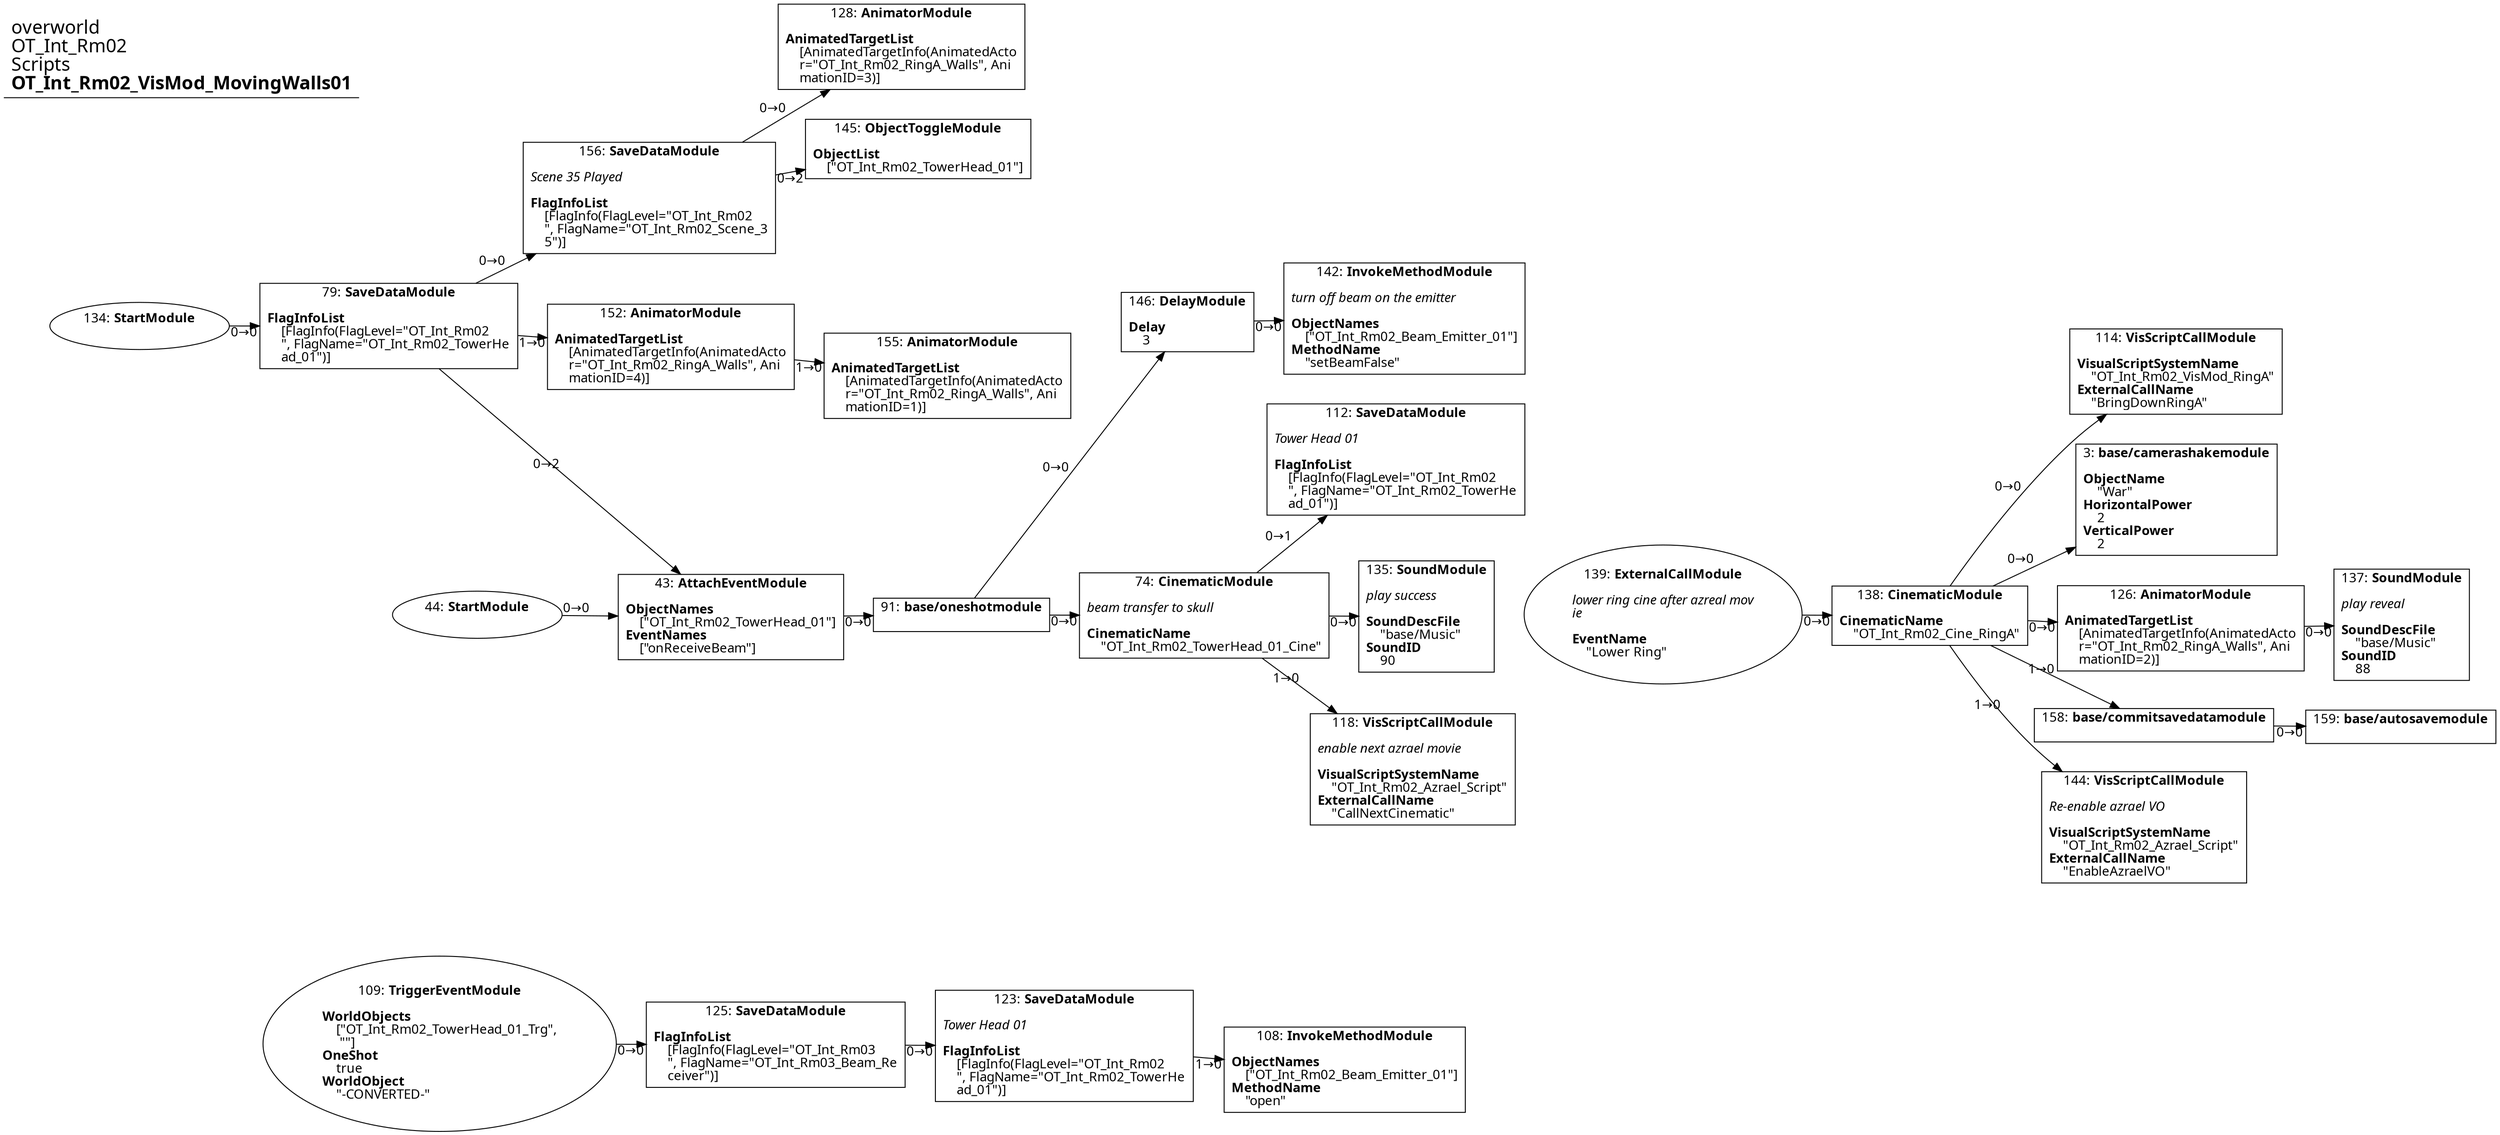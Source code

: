 digraph {
    layout = fdp;
    overlap = prism;
    sep = "+16";
    splines = spline;

    node [ shape = box ];

    graph [ fontname = "Segoe UI" ];
    node [ fontname = "Segoe UI" ];
    edge [ fontname = "Segoe UI" ];

    3 [ label = <3: <b>base/camerashakemodule</b><br/><br/><b>ObjectName</b><br align="left"/>    &quot;War&quot;<br align="left"/><b>HorizontalPower</b><br align="left"/>    2<br align="left"/><b>VerticalPower</b><br align="left"/>    2<br align="left"/>> ];
    3 [ pos = "0.65500003,-0.795!" ];

    43 [ label = <43: <b>AttachEventModule</b><br/><br/><b>ObjectNames</b><br align="left"/>    [&quot;OT_Int_Rm02_TowerHead_01&quot;]<br align="left"/><b>EventNames</b><br align="left"/>    [&quot;onReceiveBeam&quot;]<br align="left"/>> ];
    43 [ pos = "-0.91,-0.92700005!" ];
    43 -> 91 [ label = "0→0" ];

    44 [ label = <44: <b>StartModule</b><br/><br/>> ];
    44 [ shape = oval ]
    44 [ pos = "-1.266,-0.92700005!" ];
    44 -> 43 [ label = "0→0" ];

    74 [ label = <74: <b>CinematicModule</b><br/><br/><i>beam transfer to skull<br align="left"/></i><br align="left"/><b>CinematicName</b><br align="left"/>    &quot;OT_Int_Rm02_TowerHead_01_Cine&quot;<br align="left"/>> ];
    74 [ pos = "-0.44900003,-0.92700005!" ];
    74 -> 135 [ label = "0→0" ];
    74 -> 112 [ label = "0→1" ];
    74 -> 118 [ label = "1→0" ];

    79 [ label = <79: <b>SaveDataModule</b><br/><br/><b>FlagInfoList</b><br align="left"/>    [FlagInfo(FlagLevel=&quot;OT_Int_Rm02<br align="left"/>    &quot;, FlagName=&quot;OT_Int_Rm02_TowerHe<br align="left"/>    ad_01&quot;)]<br align="left"/>> ];
    79 [ pos = "-1.4000001,-0.587!" ];
    79 -> 43 [ label = "0→2" ];
    79 -> 152 [ label = "1→0" ];
    79 -> 156 [ label = "0→0" ];

    91 [ label = <91: <b>base/oneshotmodule</b><br/><br/>> ];
    91 [ pos = "-0.63100004,-0.92700005!" ];
    91 -> 74 [ label = "0→0" ];
    91 -> 146 [ label = "0→0" ];

    108 [ label = <108: <b>InvokeMethodModule</b><br/><br/><b>ObjectNames</b><br align="left"/>    [&quot;OT_Int_Rm02_Beam_Emitter_01&quot;]<br align="left"/><b>MethodName</b><br align="left"/>    &quot;open&quot;<br align="left"/>> ];
    108 [ pos = "-0.37,-1.4580001!" ];

    109 [ label = <109: <b>TriggerEventModule</b><br/><br/><b>WorldObjects</b><br align="left"/>    [&quot;OT_Int_Rm02_TowerHead_01_Trg&quot;,<br align="left"/>     &quot;&quot;]<br align="left"/><b>OneShot</b><br align="left"/>    true<br align="left"/><b>WorldObject</b><br align="left"/>    &quot;-CONVERTED-&quot;<br align="left"/>> ];
    109 [ shape = oval ]
    109 [ pos = "-1.238,-1.4350001!" ];
    109 -> 125 [ label = "0→0" ];

    112 [ label = <112: <b>SaveDataModule</b><br/><br/><i>Tower Head 01<br align="left"/></i><br align="left"/><b>FlagInfoList</b><br align="left"/>    [FlagInfo(FlagLevel=&quot;OT_Int_Rm02<br align="left"/>    &quot;, FlagName=&quot;OT_Int_Rm02_TowerHe<br align="left"/>    ad_01&quot;)]<br align="left"/>> ];
    112 [ pos = "-0.20700002,-0.772!" ];

    114 [ label = <114: <b>VisScriptCallModule</b><br/><br/><b>VisualScriptSystemName</b><br align="left"/>    &quot;OT_Int_Rm02_VisMod_RingA&quot;<br align="left"/><b>ExternalCallName</b><br align="left"/>    &quot;BringDownRingA&quot;<br align="left"/>> ];
    114 [ pos = "0.65500003,-0.716!" ];

    118 [ label = <118: <b>VisScriptCallModule</b><br/><br/><i>enable next azrael movie<br align="left"/></i><br align="left"/><b>VisualScriptSystemName</b><br align="left"/>    &quot;OT_Int_Rm02_Azrael_Script&quot;<br align="left"/><b>ExternalCallName</b><br align="left"/>    &quot;CallNextCinematic&quot;<br align="left"/>> ];
    118 [ pos = "-0.20300001,-1.09!" ];

    123 [ label = <123: <b>SaveDataModule</b><br/><br/><i>Tower Head 01<br align="left"/></i><br align="left"/><b>FlagInfoList</b><br align="left"/>    [FlagInfo(FlagLevel=&quot;OT_Int_Rm02<br align="left"/>    &quot;, FlagName=&quot;OT_Int_Rm02_TowerHe<br align="left"/>    ad_01&quot;)]<br align="left"/>> ];
    123 [ pos = "-0.65900004,-1.4350001!" ];
    123 -> 108 [ label = "1→0" ];

    125 [ label = <125: <b>SaveDataModule</b><br/><br/><b>FlagInfoList</b><br align="left"/>    [FlagInfo(FlagLevel=&quot;OT_Int_Rm03<br align="left"/>    &quot;, FlagName=&quot;OT_Int_Rm03_Beam_Re<br align="left"/>    ceiver&quot;)]<br align="left"/>> ];
    125 [ pos = "-0.92,-1.4350001!" ];
    125 -> 123 [ label = "0→0" ];

    126 [ label = <126: <b>AnimatorModule</b><br/><br/><b>AnimatedTargetList</b><br align="left"/>    [AnimatedTargetInfo(AnimatedActo<br align="left"/>    r=&quot;OT_Int_Rm02_RingA_Walls&quot;, Ani<br align="left"/>    mationID=2)]<br align="left"/>> ];
    126 [ pos = "0.65300006,-0.901!" ];
    126 -> 137 [ label = "0→0" ];

    128 [ label = <128: <b>AnimatorModule</b><br/><br/><b>AnimatedTargetList</b><br align="left"/>    [AnimatedTargetInfo(AnimatedActo<br align="left"/>    r=&quot;OT_Int_Rm02_RingA_Walls&quot;, Ani<br align="left"/>    mationID=3)]<br align="left"/>> ];
    128 [ pos = "-0.86800003,-0.272!" ];

    134 [ label = <134: <b>StartModule</b><br/><br/>> ];
    134 [ shape = oval ]
    134 [ pos = "-1.616,-0.587!" ];
    134 -> 79 [ label = "0→0" ];

    135 [ label = <135: <b>SoundModule</b><br/><br/><i>play success<br align="left"/></i><br align="left"/><b>SoundDescFile</b><br align="left"/>    &quot;base/Music&quot;<br align="left"/><b>SoundID</b><br align="left"/>    90<br align="left"/>> ];
    135 [ pos = "-0.20500001,-0.92700005!" ];

    137 [ label = <137: <b>SoundModule</b><br/><br/><i>play reveal<br align="left"/></i><br align="left"/><b>SoundDescFile</b><br align="left"/>    &quot;base/Music&quot;<br align="left"/><b>SoundID</b><br align="left"/>    88<br align="left"/>> ];
    137 [ pos = "0.89500004,-0.901!" ];

    138 [ label = <138: <b>CinematicModule</b><br/><br/><b>CinematicName</b><br align="left"/>    &quot;OT_Int_Rm02_Cine_RingA&quot;<br align="left"/>> ];
    138 [ pos = "0.42000002,-0.901!" ];
    138 -> 3 [ label = "0→0" ];
    138 -> 114 [ label = "0→0" ];
    138 -> 144 [ label = "1→0" ];
    138 -> 126 [ label = "0→0" ];
    138 -> 158 [ label = "1→0" ];

    139 [ label = <139: <b>ExternalCallModule</b><br/><br/><i>lower ring cine after azreal mov<br align="left"/>ie<br align="left"/></i><br align="left"/><b>EventName</b><br align="left"/>    &quot;Lower Ring&quot;<br align="left"/>> ];
    139 [ shape = oval ]
    139 [ pos = "0.15100001,-0.901!" ];
    139 -> 138 [ label = "0→0" ];

    142 [ label = <142: <b>InvokeMethodModule</b><br/><br/><i>turn off beam on the emitter<br align="left"/></i><br align="left"/><b>ObjectNames</b><br align="left"/>    [&quot;OT_Int_Rm02_Beam_Emitter_01&quot;]<br align="left"/><b>MethodName</b><br align="left"/>    &quot;setBeamFalse&quot;<br align="left"/>> ];
    142 [ pos = "-0.21000001,-0.59800005!" ];

    144 [ label = <144: <b>VisScriptCallModule</b><br/><br/><i>Re-enable azrael VO<br align="left"/></i><br align="left"/><b>VisualScriptSystemName</b><br align="left"/>    &quot;OT_Int_Rm02_Azrael_Script&quot;<br align="left"/><b>ExternalCallName</b><br align="left"/>    &quot;EnableAzraelVO&quot;<br align="left"/>> ];
    144 [ pos = "0.638,-1.171!" ];

    145 [ label = <145: <b>ObjectToggleModule</b><br/><br/><b>ObjectList</b><br align="left"/>    [&quot;OT_Int_Rm02_TowerHead_01&quot;]<br align="left"/>> ];
    145 [ pos = "-0.86600006,-0.395!" ];

    146 [ label = <146: <b>DelayModule</b><br/><br/><b>Delay</b><br align="left"/>    3<br align="left"/>> ];
    146 [ pos = "-0.44500002,-0.59800005!" ];
    146 -> 142 [ label = "0→0" ];

    152 [ label = <152: <b>AnimatorModule</b><br/><br/><b>AnimatedTargetList</b><br align="left"/>    [AnimatedTargetInfo(AnimatedActo<br align="left"/>    r=&quot;OT_Int_Rm02_RingA_Walls&quot;, Ani<br align="left"/>    mationID=4)]<br align="left"/>> ];
    152 [ pos = "-1.107,-0.61!" ];
    152 -> 155 [ label = "1→0" ];

    155 [ label = <155: <b>AnimatorModule</b><br/><br/><b>AnimatedTargetList</b><br align="left"/>    [AnimatedTargetInfo(AnimatedActo<br align="left"/>    r=&quot;OT_Int_Rm02_RingA_Walls&quot;, Ani<br align="left"/>    mationID=1)]<br align="left"/>> ];
    155 [ pos = "-0.892,-0.633!" ];

    156 [ label = <156: <b>SaveDataModule</b><br/><br/><i>Scene 35 Played<br align="left"/></i><br align="left"/><b>FlagInfoList</b><br align="left"/>    [FlagInfo(FlagLevel=&quot;OT_Int_Rm02<br align="left"/>    &quot;, FlagName=&quot;OT_Int_Rm02_Scene_3<br align="left"/>    5&quot;)]<br align="left"/>> ];
    156 [ pos = "-1.1110001,-0.441!" ];
    156 -> 145 [ label = "0→2" ];
    156 -> 128 [ label = "0→0" ];

    158 [ label = <158: <b>base/commitsavedatamodule</b><br/><br/>> ];
    158 [ pos = "0.652,-1.064!" ];
    158 -> 159 [ label = "0→0" ];

    159 [ label = <159: <b>base/autosavemodule</b><br/><br/>> ];
    159 [ pos = "0.87900007,-1.064!" ];

    title [ pos = "-1.6170001,-0.27100003!" ];
    title [ shape = underline ];
    title [ label = <<font point-size="20">overworld<br align="left"/>OT_Int_Rm02<br align="left"/>Scripts<br align="left"/><b>OT_Int_Rm02_VisMod_MovingWalls01</b><br align="left"/></font>> ];
}
